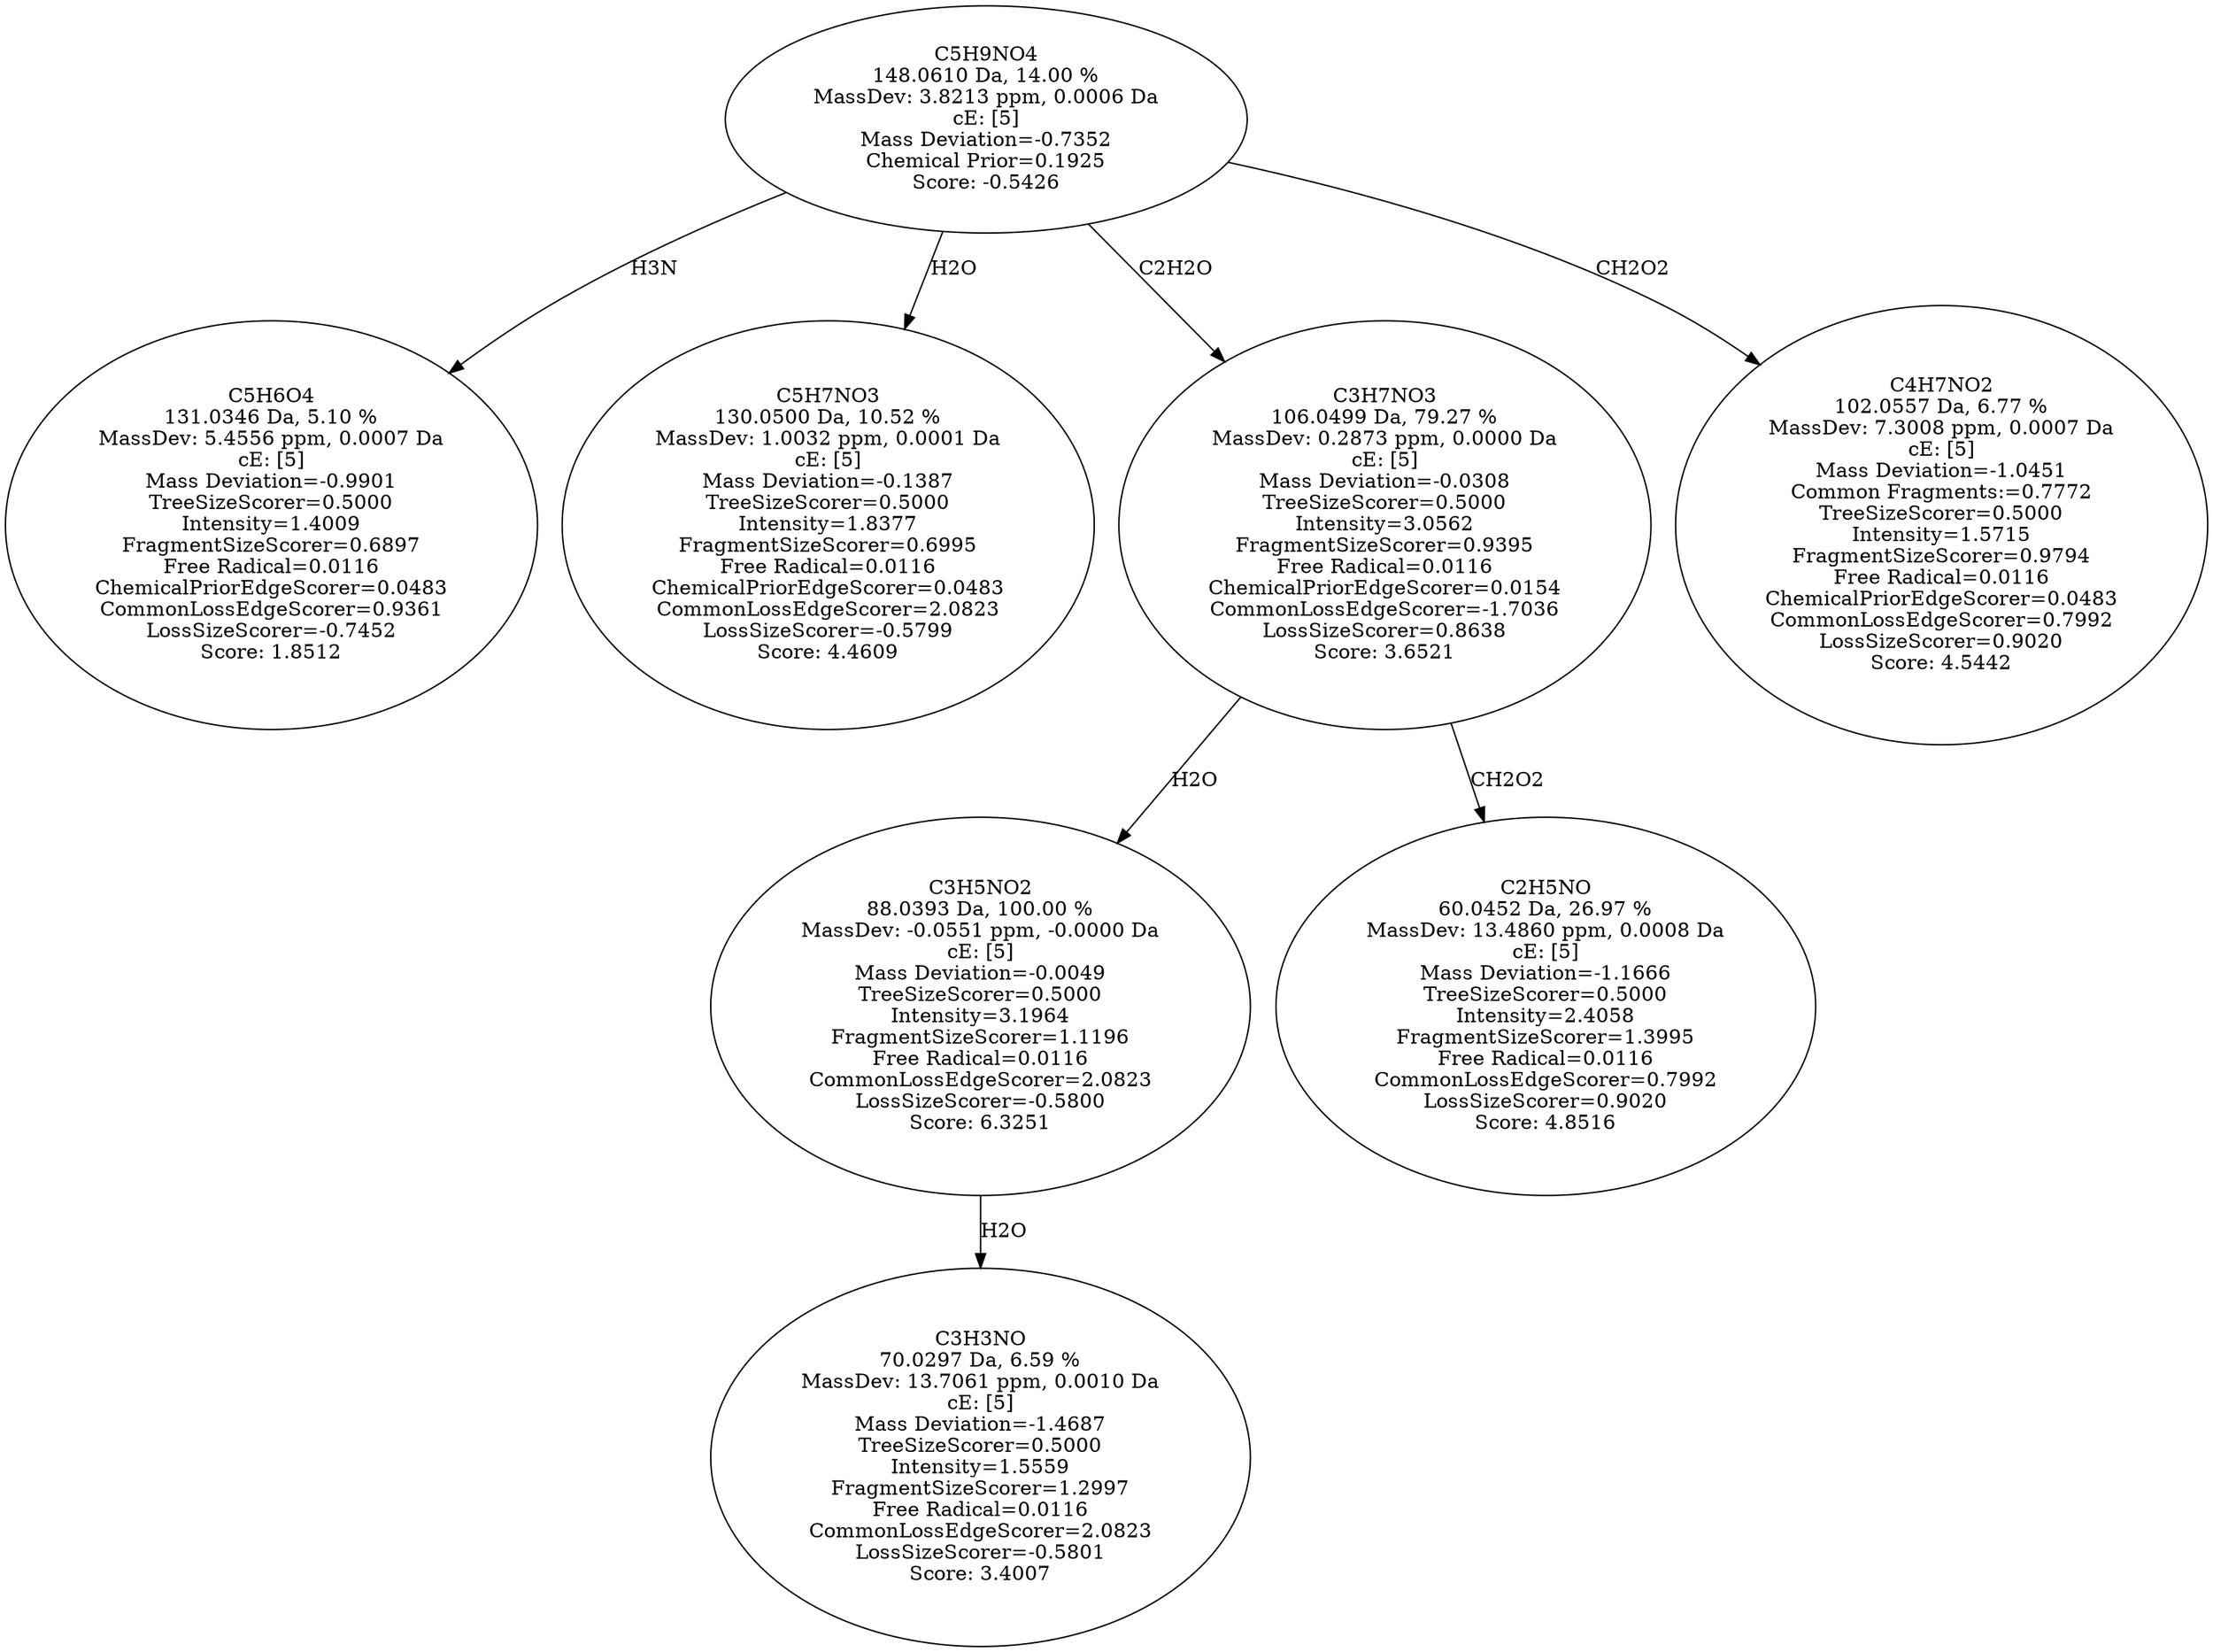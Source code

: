 strict digraph {
v1 [label="C5H6O4\n131.0346 Da, 5.10 %\nMassDev: 5.4556 ppm, 0.0007 Da\ncE: [5]\nMass Deviation=-0.9901\nTreeSizeScorer=0.5000\nIntensity=1.4009\nFragmentSizeScorer=0.6897\nFree Radical=0.0116\nChemicalPriorEdgeScorer=0.0483\nCommonLossEdgeScorer=0.9361\nLossSizeScorer=-0.7452\nScore: 1.8512"];
v2 [label="C5H7NO3\n130.0500 Da, 10.52 %\nMassDev: 1.0032 ppm, 0.0001 Da\ncE: [5]\nMass Deviation=-0.1387\nTreeSizeScorer=0.5000\nIntensity=1.8377\nFragmentSizeScorer=0.6995\nFree Radical=0.0116\nChemicalPriorEdgeScorer=0.0483\nCommonLossEdgeScorer=2.0823\nLossSizeScorer=-0.5799\nScore: 4.4609"];
v3 [label="C3H3NO\n70.0297 Da, 6.59 %\nMassDev: 13.7061 ppm, 0.0010 Da\ncE: [5]\nMass Deviation=-1.4687\nTreeSizeScorer=0.5000\nIntensity=1.5559\nFragmentSizeScorer=1.2997\nFree Radical=0.0116\nCommonLossEdgeScorer=2.0823\nLossSizeScorer=-0.5801\nScore: 3.4007"];
v4 [label="C3H5NO2\n88.0393 Da, 100.00 %\nMassDev: -0.0551 ppm, -0.0000 Da\ncE: [5]\nMass Deviation=-0.0049\nTreeSizeScorer=0.5000\nIntensity=3.1964\nFragmentSizeScorer=1.1196\nFree Radical=0.0116\nCommonLossEdgeScorer=2.0823\nLossSizeScorer=-0.5800\nScore: 6.3251"];
v5 [label="C2H5NO\n60.0452 Da, 26.97 %\nMassDev: 13.4860 ppm, 0.0008 Da\ncE: [5]\nMass Deviation=-1.1666\nTreeSizeScorer=0.5000\nIntensity=2.4058\nFragmentSizeScorer=1.3995\nFree Radical=0.0116\nCommonLossEdgeScorer=0.7992\nLossSizeScorer=0.9020\nScore: 4.8516"];
v6 [label="C3H7NO3\n106.0499 Da, 79.27 %\nMassDev: 0.2873 ppm, 0.0000 Da\ncE: [5]\nMass Deviation=-0.0308\nTreeSizeScorer=0.5000\nIntensity=3.0562\nFragmentSizeScorer=0.9395\nFree Radical=0.0116\nChemicalPriorEdgeScorer=0.0154\nCommonLossEdgeScorer=-1.7036\nLossSizeScorer=0.8638\nScore: 3.6521"];
v7 [label="C4H7NO2\n102.0557 Da, 6.77 %\nMassDev: 7.3008 ppm, 0.0007 Da\ncE: [5]\nMass Deviation=-1.0451\nCommon Fragments:=0.7772\nTreeSizeScorer=0.5000\nIntensity=1.5715\nFragmentSizeScorer=0.9794\nFree Radical=0.0116\nChemicalPriorEdgeScorer=0.0483\nCommonLossEdgeScorer=0.7992\nLossSizeScorer=0.9020\nScore: 4.5442"];
v8 [label="C5H9NO4\n148.0610 Da, 14.00 %\nMassDev: 3.8213 ppm, 0.0006 Da\ncE: [5]\nMass Deviation=-0.7352\nChemical Prior=0.1925\nScore: -0.5426"];
v8 -> v1 [label="H3N"];
v8 -> v2 [label="H2O"];
v4 -> v3 [label="H2O"];
v6 -> v4 [label="H2O"];
v6 -> v5 [label="CH2O2"];
v8 -> v6 [label="C2H2O"];
v8 -> v7 [label="CH2O2"];
}